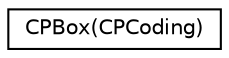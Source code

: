 digraph "Graphical Class Hierarchy"
{
  edge [fontname="Helvetica",fontsize="10",labelfontname="Helvetica",labelfontsize="10"];
  node [fontname="Helvetica",fontsize="10",shape=record];
  rankdir="LR";
  Node1 [label="CPBox(CPCoding)",height=0.2,width=0.4,color="black", fillcolor="white", style="filled",URL="$category_c_p_box_07_c_p_coding_08.html"];
}

